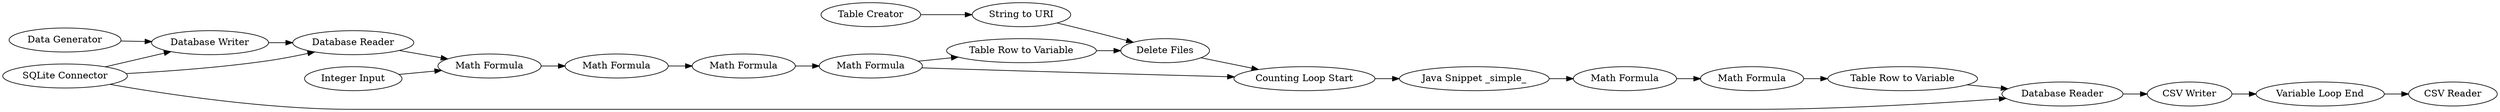 digraph {
	7 -> 8
	8 -> 9
	3 -> 20
	1 -> 19
	16 -> 20
	4 -> 6
	6 -> 8
	13 -> 21
	22 -> 23
	2 -> 4
	20 -> 1
	18 -> 16
	14 -> 15
	17 -> 18
	10 -> 11
	23 -> 21
	21 -> 14
	15 -> 17
	3 -> 6
	19 -> 24
	3 -> 4
	11 -> 14
	9 -> 10
	11 -> 13
	7 [label="Integer Input"]
	9 [label="Math Formula"]
	21 [label="Delete Files"]
	18 [label="Math Formula"]
	8 [label="Math Formula"]
	17 [label="Math Formula"]
	3 [label="SQLite Connector"]
	19 [label="Variable Loop End"]
	24 [label="CSV Reader"]
	6 [label="Database Reader"]
	15 [label="Java Snippet _simple_"]
	10 [label="Math Formula"]
	16 [label="Table Row to Variable"]
	1 [label="CSV Writer"]
	22 [label="Table Creator"]
	11 [label="Math Formula"]
	4 [label="Database Writer"]
	23 [label="String to URI"]
	14 [label="Counting Loop Start"]
	20 [label="Database Reader"]
	13 [label="Table Row to Variable"]
	2 [label="Data Generator"]
	rankdir=LR
}
